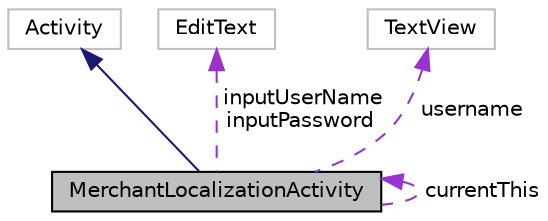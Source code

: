 digraph "MerchantLocalizationActivity"
{
  edge [fontname="Helvetica",fontsize="10",labelfontname="Helvetica",labelfontsize="10"];
  node [fontname="Helvetica",fontsize="10",shape=record];
  Node1 [label="MerchantLocalizationActivity",height=0.2,width=0.4,color="black", fillcolor="grey75", style="filled" fontcolor="black"];
  Node2 -> Node1 [dir="back",color="midnightblue",fontsize="10",style="solid"];
  Node2 [label="Activity",height=0.2,width=0.4,color="grey75", fillcolor="white", style="filled"];
  Node1 -> Node1 [dir="back",color="darkorchid3",fontsize="10",style="dashed",label=" currentThis" ];
  Node3 -> Node1 [dir="back",color="darkorchid3",fontsize="10",style="dashed",label=" inputUserName\ninputPassword" ];
  Node3 [label="EditText",height=0.2,width=0.4,color="grey75", fillcolor="white", style="filled"];
  Node4 -> Node1 [dir="back",color="darkorchid3",fontsize="10",style="dashed",label=" username" ];
  Node4 [label="TextView",height=0.2,width=0.4,color="grey75", fillcolor="white", style="filled"];
}
